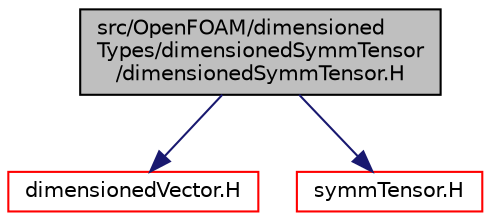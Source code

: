 digraph "src/OpenFOAM/dimensionedTypes/dimensionedSymmTensor/dimensionedSymmTensor.H"
{
  bgcolor="transparent";
  edge [fontname="Helvetica",fontsize="10",labelfontname="Helvetica",labelfontsize="10"];
  node [fontname="Helvetica",fontsize="10",shape=record];
  Node1 [label="src/OpenFOAM/dimensioned\lTypes/dimensionedSymmTensor\l/dimensionedSymmTensor.H",height=0.2,width=0.4,color="black", fillcolor="grey75", style="filled", fontcolor="black"];
  Node1 -> Node2 [color="midnightblue",fontsize="10",style="solid",fontname="Helvetica"];
  Node2 [label="dimensionedVector.H",height=0.2,width=0.4,color="red",URL="$a07877.html"];
  Node1 -> Node3 [color="midnightblue",fontsize="10",style="solid",fontname="Helvetica"];
  Node3 [label="symmTensor.H",height=0.2,width=0.4,color="red",URL="$a09001.html"];
}
